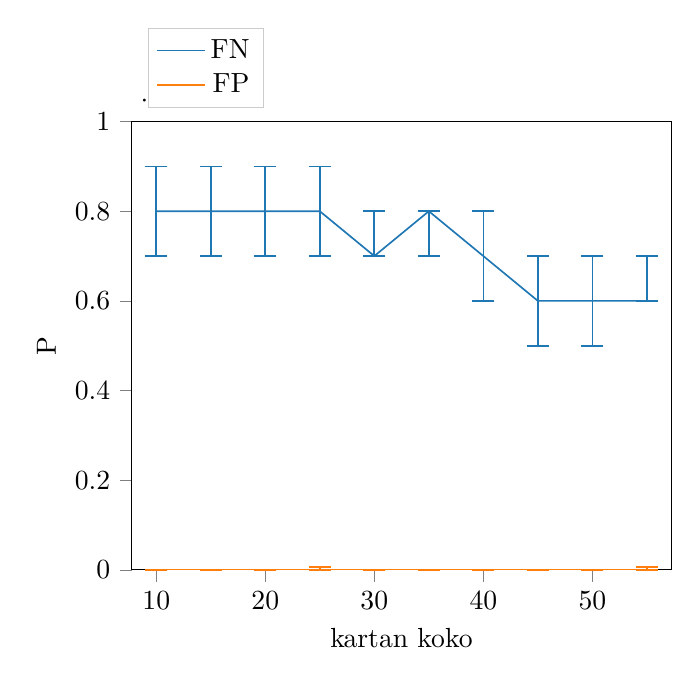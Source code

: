 % This file was created by matplotlib2tikz v0.6.14.
\begin{tikzpicture}

\definecolor{color0}{rgb}{0.122,0.467,0.706}
\definecolor{color1}{rgb}{1,0.498,0.055}

\begin{axis}[
xlabel={kartan koko},
ylabel={P},
xmin=7.75, xmax=57.25,
ymin=-0.0, ymax=0.01,
tick align=outside,
tick pos=left,
x grid style={lightgray!92.026!black},
y grid style={lightgray!92.026!black}
,
legend entries={{FN},{FP}},
legend cell align={right},
legend style={draw=white!80.0!black},
legend style={at={(0.03,1.03)},anchor=south west}
]  % replace the ending bracket
\addlegendimage{no markers, color0}
\addlegendimage{no markers, color1}%]
\path [draw=color0, semithick] (axis cs:10,0.007)
--(axis cs:10,0.009);

\path [draw=color0, semithick] (axis cs:15,0.007)
--(axis cs:15,0.009);

\path [draw=color0, semithick] (axis cs:20,0.007)
--(axis cs:20,0.009);

\path [draw=color0, semithick] (axis cs:25,0.007)
--(axis cs:25,0.009);

\path [draw=color0, semithick] (axis cs:30,0.007)
--(axis cs:30,0.008);

\path [draw=color0, semithick] (axis cs:35,0.007)
--(axis cs:35,0.008);

\path [draw=color0, semithick] (axis cs:40,0.006)
--(axis cs:40,0.008);

\path [draw=color0, semithick] (axis cs:45,0.005)
--(axis cs:45,0.007);

\path [draw=color0, semithick] (axis cs:50,0.005)
--(axis cs:50,0.007);

\path [draw=color0, semithick] (axis cs:55,0.006)
--(axis cs:55,0.007);

\path [draw=color1, semithick] (axis cs:10,0)
--(axis cs:10,0);

\path [draw=color1, semithick] (axis cs:15,5.0e-09)
--(axis cs:15,0.0);

\path [draw=color1, semithick] (axis cs:20,0)
--(axis cs:20,0);

\path [draw=color1, semithick] (axis cs:25,5.859e-05)
--(axis cs:25,0.0);

\path [draw=color1, semithick] (axis cs:30,0.0)
--(axis cs:30,0.0);

\path [draw=color1, semithick] (axis cs:35,5.0e-09)
--(axis cs:35,0.0);

\path [draw=color1, semithick] (axis cs:40,0)
--(axis cs:40,0);

\path [draw=color1, semithick] (axis cs:45,5.0e-09)
--(axis cs:45,0.0);

\path [draw=color1, semithick] (axis cs:50,0)
--(axis cs:50,0);

\path [draw=color1, semithick] (axis cs:55,5.859e-05)
--(axis cs:55,0.0);

\addplot [semithick, color0, mark=-, mark size=4, mark options={solid}, only marks, forget plot]
table {%
10 0.007
15 0.007
20 0.007
25 0.007
30 0.007
35 0.007
40 0.006
45 0.005
50 0.005
55 0.006
};
\addplot [semithick, color0, mark=-, mark size=4, mark options={solid}, only marks, forget plot]
table {%
10 0.009
15 0.009
20 0.009
25 0.009
30 0.008
35 0.008
40 0.008
45 0.007
50 0.007
55 0.007
};
\addplot [semithick, color1, mark=-, mark size=4, mark options={solid}, only marks, forget plot]
table {%
10 0
15 5.0e-09
20 0
25 5.859e-05
30 0.0
35 5.0e-09
40 0
45 5.0e-09
50 0
55 5.859e-05
};
\addplot [semithick, color1, mark=-, mark size=4, mark options={solid}, only marks, forget plot]
table {%
10 0
15 0.0
20 0
25 0.0
30 0.0
35 0.0
40 0
45 0.0
50 0
55 0.0
};
\addplot [semithick, color0, forget plot]
table {%
10 0.008
15 0.008
20 0.008
25 0.008
30 0.007
35 0.008
40 0.007
45 0.006
50 0.006
55 0.006
};
\addplot [semithick, color1, forget plot]
table {%
10 0
15 0.0
20 0
25 0.0
30 0.0
35 0.0
40 0
45 0.0
50 0
55 0.0
};
\end{axis}

\end{tikzpicture}
